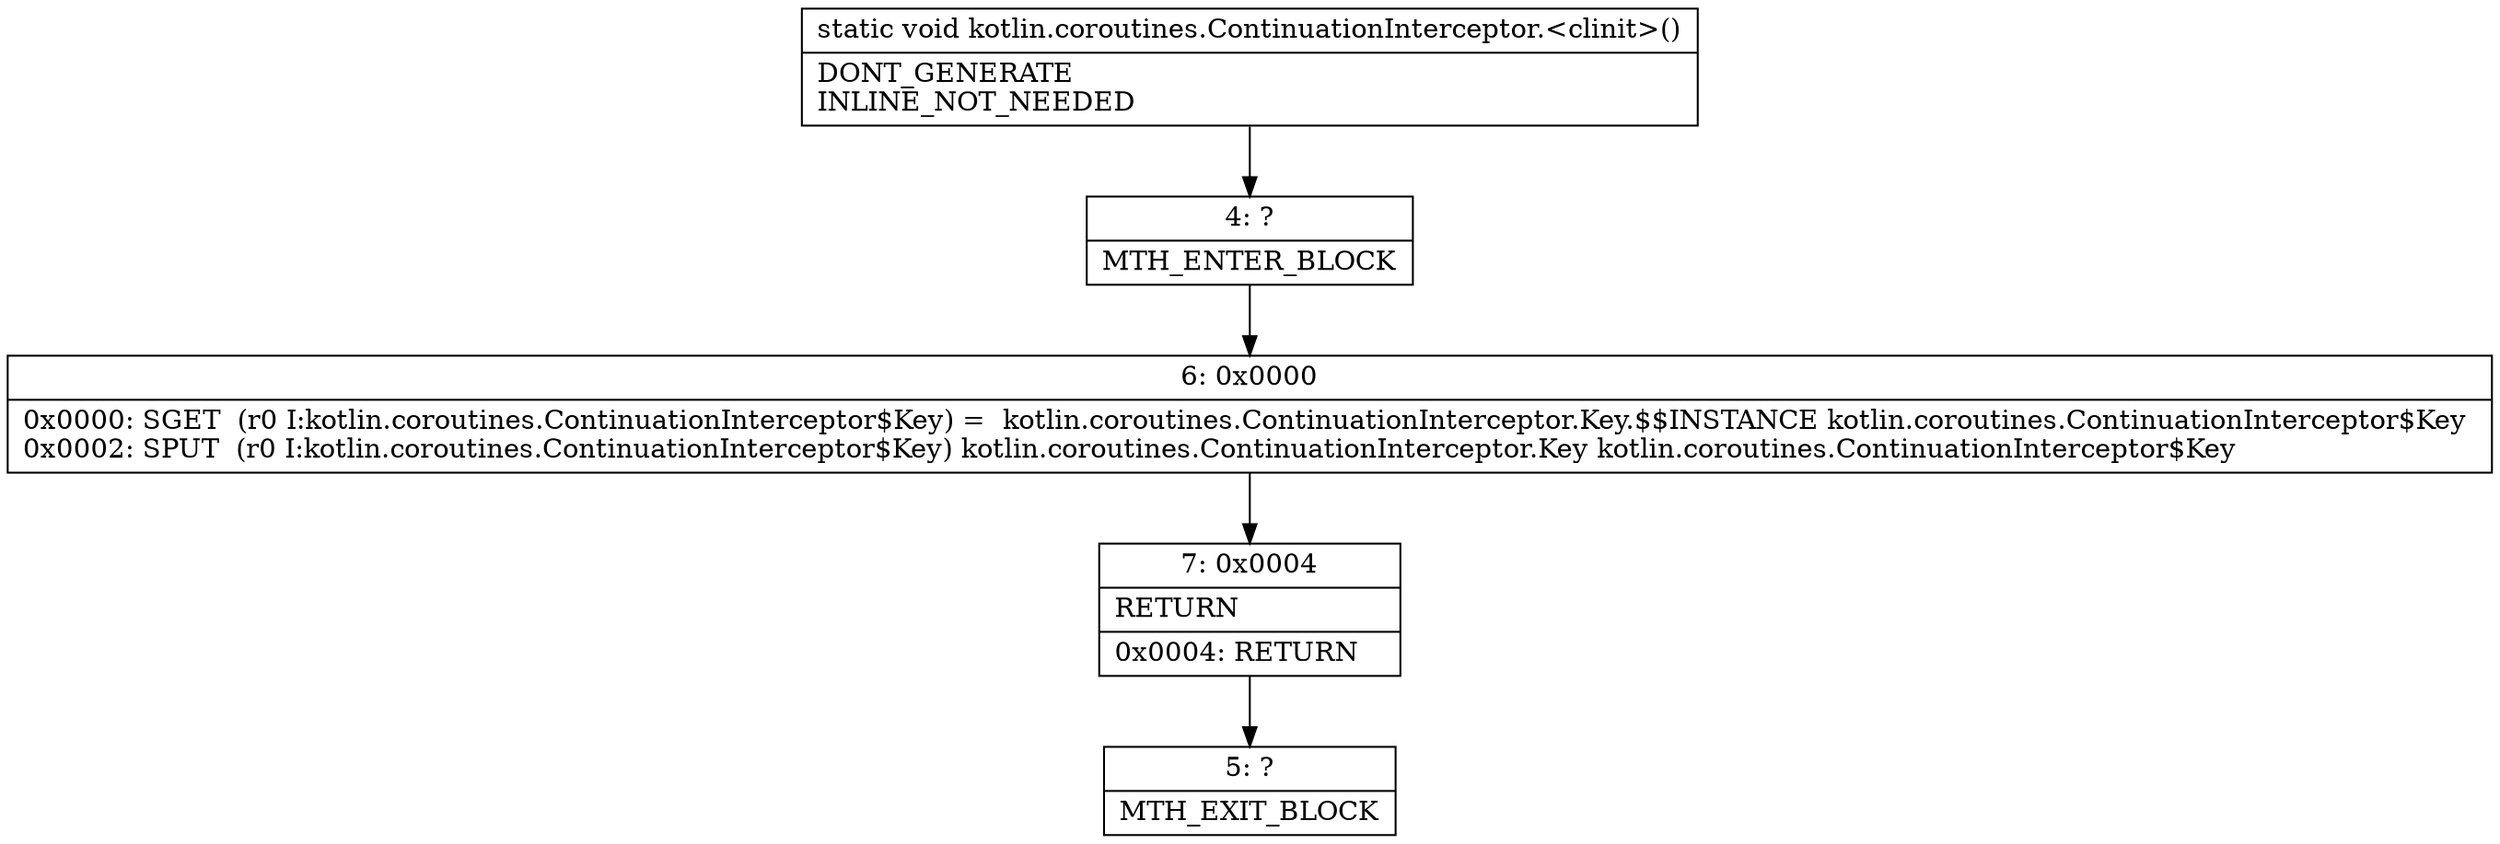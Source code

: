 digraph "CFG forkotlin.coroutines.ContinuationInterceptor.\<clinit\>()V" {
Node_4 [shape=record,label="{4\:\ ?|MTH_ENTER_BLOCK\l}"];
Node_6 [shape=record,label="{6\:\ 0x0000|0x0000: SGET  (r0 I:kotlin.coroutines.ContinuationInterceptor$Key) =  kotlin.coroutines.ContinuationInterceptor.Key.$$INSTANCE kotlin.coroutines.ContinuationInterceptor$Key \l0x0002: SPUT  (r0 I:kotlin.coroutines.ContinuationInterceptor$Key) kotlin.coroutines.ContinuationInterceptor.Key kotlin.coroutines.ContinuationInterceptor$Key \l}"];
Node_7 [shape=record,label="{7\:\ 0x0004|RETURN\l|0x0004: RETURN   \l}"];
Node_5 [shape=record,label="{5\:\ ?|MTH_EXIT_BLOCK\l}"];
MethodNode[shape=record,label="{static void kotlin.coroutines.ContinuationInterceptor.\<clinit\>()  | DONT_GENERATE\lINLINE_NOT_NEEDED\l}"];
MethodNode -> Node_4;Node_4 -> Node_6;
Node_6 -> Node_7;
Node_7 -> Node_5;
}

